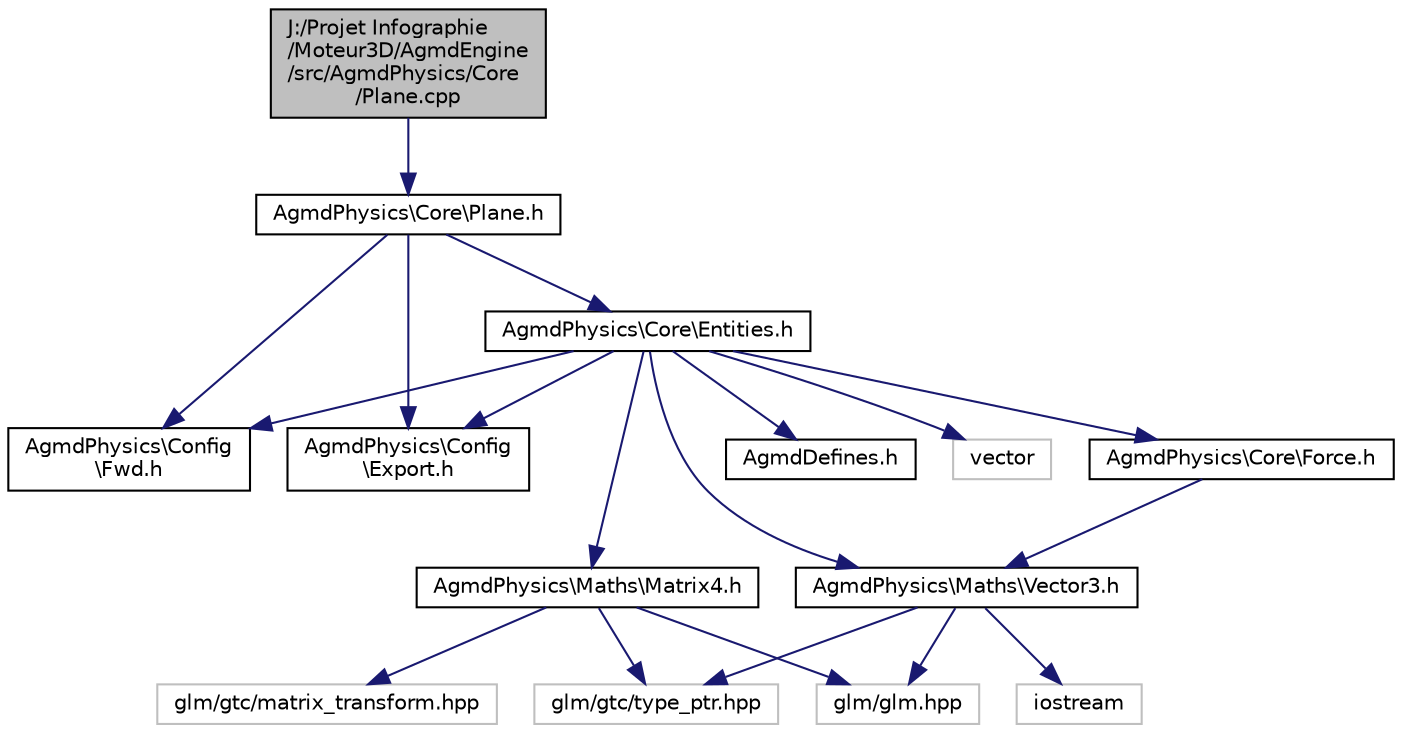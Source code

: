 digraph "J:/Projet Infographie/Moteur3D/AgmdEngine/src/AgmdPhysics/Core/Plane.cpp"
{
  edge [fontname="Helvetica",fontsize="10",labelfontname="Helvetica",labelfontsize="10"];
  node [fontname="Helvetica",fontsize="10",shape=record];
  Node1 [label="J:/Projet Infographie\l/Moteur3D/AgmdEngine\l/src/AgmdPhysics/Core\l/Plane.cpp",height=0.2,width=0.4,color="black", fillcolor="grey75", style="filled" fontcolor="black"];
  Node1 -> Node2 [color="midnightblue",fontsize="10",style="solid"];
  Node2 [label="AgmdPhysics\\Core\\Plane.h",height=0.2,width=0.4,color="black", fillcolor="white", style="filled",URL="$_agmd_physics_2_core_2_plane_8h.html"];
  Node2 -> Node3 [color="midnightblue",fontsize="10",style="solid"];
  Node3 [label="AgmdPhysics\\Core\\Entities.h",height=0.2,width=0.4,color="black", fillcolor="white", style="filled",URL="$_agmd_physics_2_core_2_entities_8h.html"];
  Node3 -> Node4 [color="midnightblue",fontsize="10",style="solid"];
  Node4 [label="AgmdPhysics\\Config\l\\Fwd.h",height=0.2,width=0.4,color="black", fillcolor="white", style="filled",URL="$_agmd_physics_2_config_2_fwd_8h.html"];
  Node3 -> Node5 [color="midnightblue",fontsize="10",style="solid"];
  Node5 [label="AgmdPhysics\\Config\l\\Export.h",height=0.2,width=0.4,color="black", fillcolor="white", style="filled",URL="$_agmd_physics_2_config_2_export_8h.html"];
  Node3 -> Node6 [color="midnightblue",fontsize="10",style="solid"];
  Node6 [label="AgmdPhysics\\Maths\\Vector3.h",height=0.2,width=0.4,color="black", fillcolor="white", style="filled",URL="$_agmd_physics_2_maths_2_vector3_8h.html"];
  Node6 -> Node7 [color="midnightblue",fontsize="10",style="solid"];
  Node7 [label="iostream",height=0.2,width=0.4,color="grey75", fillcolor="white", style="filled"];
  Node6 -> Node8 [color="midnightblue",fontsize="10",style="solid"];
  Node8 [label="glm/glm.hpp",height=0.2,width=0.4,color="grey75", fillcolor="white", style="filled"];
  Node6 -> Node9 [color="midnightblue",fontsize="10",style="solid"];
  Node9 [label="glm/gtc/type_ptr.hpp",height=0.2,width=0.4,color="grey75", fillcolor="white", style="filled"];
  Node3 -> Node10 [color="midnightblue",fontsize="10",style="solid"];
  Node10 [label="AgmdPhysics\\Maths\\Matrix4.h",height=0.2,width=0.4,color="black", fillcolor="white", style="filled",URL="$_agmd_physics_2_maths_2_matrix4_8h.html"];
  Node10 -> Node8 [color="midnightblue",fontsize="10",style="solid"];
  Node10 -> Node9 [color="midnightblue",fontsize="10",style="solid"];
  Node10 -> Node11 [color="midnightblue",fontsize="10",style="solid"];
  Node11 [label="glm/gtc/matrix_transform.hpp",height=0.2,width=0.4,color="grey75", fillcolor="white", style="filled"];
  Node3 -> Node12 [color="midnightblue",fontsize="10",style="solid"];
  Node12 [label="AgmdPhysics\\Core\\Force.h",height=0.2,width=0.4,color="black", fillcolor="white", style="filled",URL="$_force_8h.html"];
  Node12 -> Node6 [color="midnightblue",fontsize="10",style="solid"];
  Node3 -> Node13 [color="midnightblue",fontsize="10",style="solid"];
  Node13 [label="AgmdDefines.h",height=0.2,width=0.4,color="black", fillcolor="white", style="filled",URL="$_agmd_defines_8h.html"];
  Node3 -> Node14 [color="midnightblue",fontsize="10",style="solid"];
  Node14 [label="vector",height=0.2,width=0.4,color="grey75", fillcolor="white", style="filled"];
  Node2 -> Node5 [color="midnightblue",fontsize="10",style="solid"];
  Node2 -> Node4 [color="midnightblue",fontsize="10",style="solid"];
}
